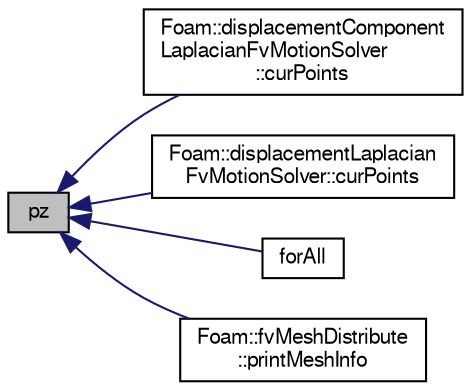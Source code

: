digraph "pz"
{
  bgcolor="transparent";
  edge [fontname="FreeSans",fontsize="10",labelfontname="FreeSans",labelfontsize="10"];
  node [fontname="FreeSans",fontsize="10",shape=record];
  rankdir="LR";
  Node1 [label="pz",height=0.2,width=0.4,color="black", fillcolor="grey75", style="filled" fontcolor="black"];
  Node1 -> Node2 [dir="back",color="midnightblue",fontsize="10",style="solid",fontname="FreeSans"];
  Node2 [label="Foam::displacementComponent\lLaplacianFvMotionSolver\l::curPoints",height=0.2,width=0.4,color="black",URL="$a00527.html#a897bb9550f17845c9ab361582659cbee",tooltip="Return point location obtained from the current motion field. "];
  Node1 -> Node3 [dir="back",color="midnightblue",fontsize="10",style="solid",fontname="FreeSans"];
  Node3 [label="Foam::displacementLaplacian\lFvMotionSolver::curPoints",height=0.2,width=0.4,color="black",URL="$a00529.html#a897bb9550f17845c9ab361582659cbee",tooltip="Return point location obtained from the current motion field. "];
  Node1 -> Node4 [dir="back",color="midnightblue",fontsize="10",style="solid",fontname="FreeSans"];
  Node4 [label="forAll",height=0.2,width=0.4,color="black",URL="$a03569.html#ae2d01e46d76d6404b02686ab594219ff"];
  Node1 -> Node5 [dir="back",color="midnightblue",fontsize="10",style="solid",fontname="FreeSans"];
  Node5 [label="Foam::fvMeshDistribute\l::printMeshInfo",height=0.2,width=0.4,color="black",URL="$a00853.html#a8a0700fdb9e32ce9809a663ad13ab01b",tooltip="Print some info on mesh. "];
}
